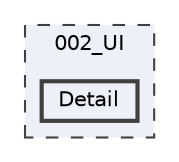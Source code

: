 digraph "002_UI/Detail"
{
 // LATEX_PDF_SIZE
  bgcolor="transparent";
  edge [fontname=Helvetica,fontsize=10,labelfontname=Helvetica,labelfontsize=10];
  node [fontname=Helvetica,fontsize=10,shape=box,height=0.2,width=0.4];
  compound=true
  subgraph clusterdir_7c99f2a1ff81663d3f3b54142ef80e6d {
    graph [ bgcolor="#edf0f7", pencolor="grey25", label="002_UI", fontname=Helvetica,fontsize=10 style="filled,dashed", URL="dir_7c99f2a1ff81663d3f3b54142ef80e6d.html",tooltip=""]
  dir_3de2b6098858cb3c6a50a6bcdfb79050 [label="Detail", fillcolor="#edf0f7", color="grey25", style="filled,bold", URL="dir_3de2b6098858cb3c6a50a6bcdfb79050.html",tooltip=""];
  }
}
